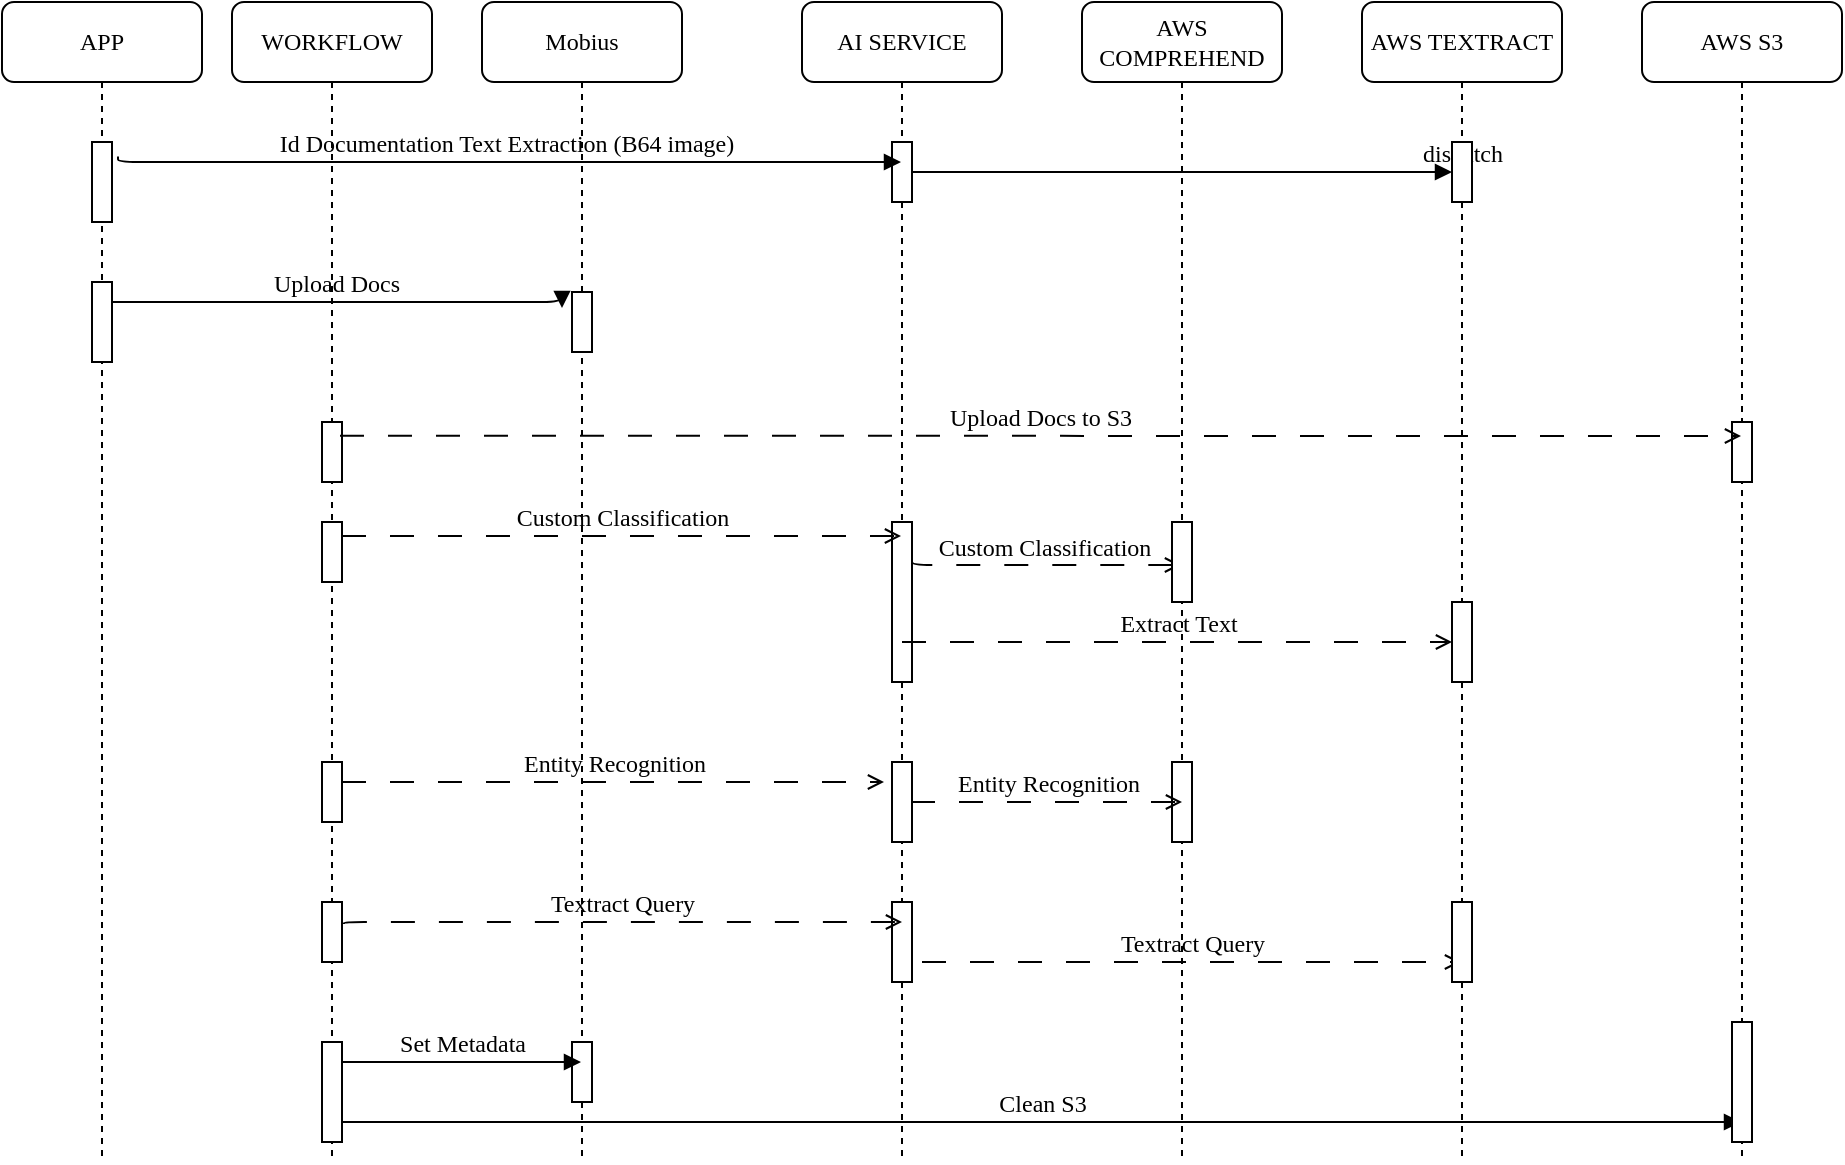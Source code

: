 <mxfile version="21.2.2" type="github">
  <diagram name="Page-1" id="13e1069c-82ec-6db2-03f1-153e76fe0fe0">
    <mxGraphModel dx="1434" dy="796" grid="1" gridSize="10" guides="1" tooltips="1" connect="1" arrows="1" fold="1" page="1" pageScale="1" pageWidth="1100" pageHeight="850" background="none" math="0" shadow="0">
      <root>
        <mxCell id="0" />
        <mxCell id="1" parent="0" />
        <mxCell id="hiMyAWWocIFdPOHUpWxJ-21" value="WORKFLOW" style="shape=umlLifeline;perimeter=lifelinePerimeter;whiteSpace=wrap;html=1;container=1;collapsible=0;recursiveResize=0;outlineConnect=0;rounded=1;shadow=0;comic=0;labelBackgroundColor=none;strokeWidth=1;fontFamily=Verdana;fontSize=12;align=center;" vertex="1" parent="1">
          <mxGeometry x="165" y="80" width="100" height="580" as="geometry" />
        </mxCell>
        <mxCell id="hiMyAWWocIFdPOHUpWxJ-14" value="" style="html=1;points=[];perimeter=orthogonalPerimeter;rounded=0;shadow=0;comic=0;labelBackgroundColor=none;strokeWidth=1;fontFamily=Verdana;fontSize=12;align=center;" vertex="1" parent="hiMyAWWocIFdPOHUpWxJ-21">
          <mxGeometry x="45" y="260" width="10" height="30" as="geometry" />
        </mxCell>
        <mxCell id="hiMyAWWocIFdPOHUpWxJ-10" value="" style="html=1;points=[];perimeter=orthogonalPerimeter;rounded=0;shadow=0;comic=0;labelBackgroundColor=none;strokeWidth=1;fontFamily=Verdana;fontSize=12;align=center;" vertex="1" parent="hiMyAWWocIFdPOHUpWxJ-21">
          <mxGeometry x="45" y="210" width="10" height="30" as="geometry" />
        </mxCell>
        <mxCell id="hiMyAWWocIFdPOHUpWxJ-24" value="" style="html=1;points=[];perimeter=orthogonalPerimeter;rounded=0;shadow=0;comic=0;labelBackgroundColor=none;strokeWidth=1;fontFamily=Verdana;fontSize=12;align=center;" vertex="1" parent="hiMyAWWocIFdPOHUpWxJ-21">
          <mxGeometry x="45" y="380" width="10" height="30" as="geometry" />
        </mxCell>
        <mxCell id="hiMyAWWocIFdPOHUpWxJ-28" value="" style="html=1;points=[];perimeter=orthogonalPerimeter;rounded=0;shadow=0;comic=0;labelBackgroundColor=none;strokeWidth=1;fontFamily=Verdana;fontSize=12;align=center;" vertex="1" parent="hiMyAWWocIFdPOHUpWxJ-21">
          <mxGeometry x="45" y="450" width="10" height="30" as="geometry" />
        </mxCell>
        <mxCell id="hiMyAWWocIFdPOHUpWxJ-33" value="" style="html=1;points=[];perimeter=orthogonalPerimeter;rounded=0;shadow=0;comic=0;labelBackgroundColor=none;strokeWidth=1;fontFamily=Verdana;fontSize=12;align=center;" vertex="1" parent="hiMyAWWocIFdPOHUpWxJ-21">
          <mxGeometry x="45" y="520" width="10" height="50" as="geometry" />
        </mxCell>
        <mxCell id="hiMyAWWocIFdPOHUpWxJ-37" value="Clean S3" style="html=1;verticalAlign=bottom;endArrow=block;labelBackgroundColor=none;fontFamily=Verdana;fontSize=12;edgeStyle=elbowEdgeStyle;elbow=vertical;" edge="1" parent="hiMyAWWocIFdPOHUpWxJ-21" target="7baba1c4bc27f4b0-6">
          <mxGeometry relative="1" as="geometry">
            <mxPoint x="55" y="560" as="sourcePoint" />
            <mxPoint x="175" y="560" as="targetPoint" />
            <Array as="points" />
          </mxGeometry>
        </mxCell>
        <mxCell id="7baba1c4bc27f4b0-2" value="Mobius" style="shape=umlLifeline;perimeter=lifelinePerimeter;whiteSpace=wrap;html=1;container=1;collapsible=0;recursiveResize=0;outlineConnect=0;rounded=1;shadow=0;comic=0;labelBackgroundColor=none;strokeWidth=1;fontFamily=Verdana;fontSize=12;align=center;" parent="1" vertex="1">
          <mxGeometry x="290" y="80" width="100" height="580" as="geometry" />
        </mxCell>
        <mxCell id="hiMyAWWocIFdPOHUpWxJ-8" value="" style="html=1;points=[];perimeter=orthogonalPerimeter;rounded=0;shadow=0;comic=0;labelBackgroundColor=none;strokeWidth=1;fontFamily=Verdana;fontSize=12;align=center;" vertex="1" parent="7baba1c4bc27f4b0-2">
          <mxGeometry x="45" y="145" width="10" height="30" as="geometry" />
        </mxCell>
        <mxCell id="hiMyAWWocIFdPOHUpWxJ-9" value="Upload Docs" style="html=1;verticalAlign=bottom;endArrow=block;labelBackgroundColor=none;fontFamily=Verdana;fontSize=12;edgeStyle=elbowEdgeStyle;elbow=vertical;" edge="1" parent="7baba1c4bc27f4b0-2" source="7baba1c4bc27f4b0-8">
          <mxGeometry relative="1" as="geometry">
            <mxPoint x="-77" y="150" as="sourcePoint" />
            <mxPoint x="40" y="153" as="targetPoint" />
            <Array as="points">
              <mxPoint x="-180" y="150" />
            </Array>
          </mxGeometry>
        </mxCell>
        <mxCell id="hiMyAWWocIFdPOHUpWxJ-26" value="Entity Recognition" style="html=1;verticalAlign=bottom;endArrow=open;labelBackgroundColor=none;fontFamily=Verdana;fontSize=12;edgeStyle=elbowEdgeStyle;elbow=vertical;exitX=1;exitY=0.233;exitDx=0;exitDy=0;exitPerimeter=0;dashed=1;dashPattern=12 12;endFill=0;entryX=-0.4;entryY=0.25;entryDx=0;entryDy=0;entryPerimeter=0;" edge="1" parent="7baba1c4bc27f4b0-2" target="hiMyAWWocIFdPOHUpWxJ-25">
          <mxGeometry relative="1" as="geometry">
            <mxPoint x="-70" y="390" as="sourcePoint" />
            <mxPoint x="210" y="390" as="targetPoint" />
            <Array as="points">
              <mxPoint x="-20" y="390" />
            </Array>
          </mxGeometry>
        </mxCell>
        <mxCell id="hiMyAWWocIFdPOHUpWxJ-34" value="" style="html=1;points=[];perimeter=orthogonalPerimeter;rounded=0;shadow=0;comic=0;labelBackgroundColor=none;strokeWidth=1;fontFamily=Verdana;fontSize=12;align=center;" vertex="1" parent="7baba1c4bc27f4b0-2">
          <mxGeometry x="45" y="520" width="10" height="30" as="geometry" />
        </mxCell>
        <mxCell id="hiMyAWWocIFdPOHUpWxJ-35" value="Set Metadata" style="html=1;verticalAlign=bottom;endArrow=block;labelBackgroundColor=none;fontFamily=Verdana;fontSize=12;edgeStyle=elbowEdgeStyle;elbow=vertical;" edge="1" parent="7baba1c4bc27f4b0-2" target="7baba1c4bc27f4b0-2">
          <mxGeometry relative="1" as="geometry">
            <mxPoint x="-70" y="530" as="sourcePoint" />
            <mxPoint x="50" y="533" as="targetPoint" />
            <Array as="points" />
          </mxGeometry>
        </mxCell>
        <mxCell id="7baba1c4bc27f4b0-3" value="AI SERVICE" style="shape=umlLifeline;perimeter=lifelinePerimeter;whiteSpace=wrap;html=1;container=1;collapsible=0;recursiveResize=0;outlineConnect=0;rounded=1;shadow=0;comic=0;labelBackgroundColor=none;strokeWidth=1;fontFamily=Verdana;fontSize=12;align=center;" parent="1" vertex="1">
          <mxGeometry x="450" y="80" width="100" height="580" as="geometry" />
        </mxCell>
        <mxCell id="7baba1c4bc27f4b0-13" value="" style="html=1;points=[];perimeter=orthogonalPerimeter;rounded=0;shadow=0;comic=0;labelBackgroundColor=none;strokeWidth=1;fontFamily=Verdana;fontSize=12;align=center;" parent="7baba1c4bc27f4b0-3" vertex="1">
          <mxGeometry x="45" y="70" width="10" height="30" as="geometry" />
        </mxCell>
        <mxCell id="hiMyAWWocIFdPOHUpWxJ-15" value="" style="html=1;points=[];perimeter=orthogonalPerimeter;rounded=0;shadow=0;comic=0;labelBackgroundColor=none;strokeWidth=1;fontFamily=Verdana;fontSize=12;align=center;" vertex="1" parent="7baba1c4bc27f4b0-3">
          <mxGeometry x="45" y="260" width="10" height="80" as="geometry" />
        </mxCell>
        <mxCell id="hiMyAWWocIFdPOHUpWxJ-25" value="" style="html=1;points=[];perimeter=orthogonalPerimeter;rounded=0;shadow=0;comic=0;labelBackgroundColor=none;strokeWidth=1;fontFamily=Verdana;fontSize=12;align=center;" vertex="1" parent="7baba1c4bc27f4b0-3">
          <mxGeometry x="45" y="380" width="10" height="40" as="geometry" />
        </mxCell>
        <mxCell id="hiMyAWWocIFdPOHUpWxJ-29" value="" style="html=1;points=[];perimeter=orthogonalPerimeter;rounded=0;shadow=0;comic=0;labelBackgroundColor=none;strokeWidth=1;fontFamily=Verdana;fontSize=12;align=center;" vertex="1" parent="7baba1c4bc27f4b0-3">
          <mxGeometry x="45" y="450" width="10" height="40" as="geometry" />
        </mxCell>
        <mxCell id="hiMyAWWocIFdPOHUpWxJ-39" value="Textract Query" style="html=1;verticalAlign=bottom;endArrow=open;labelBackgroundColor=none;fontFamily=Verdana;fontSize=12;edgeStyle=elbowEdgeStyle;elbow=vertical;exitX=1;exitY=0.233;exitDx=0;exitDy=0;exitPerimeter=0;dashed=1;dashPattern=12 12;endFill=0;" edge="1" parent="7baba1c4bc27f4b0-3" target="7baba1c4bc27f4b0-5">
          <mxGeometry relative="1" as="geometry">
            <mxPoint x="60" y="480" as="sourcePoint" />
            <mxPoint x="195.5" y="480" as="targetPoint" />
            <Array as="points">
              <mxPoint x="110" y="480" />
            </Array>
          </mxGeometry>
        </mxCell>
        <mxCell id="7baba1c4bc27f4b0-4" value="AWS COMPREHEND" style="shape=umlLifeline;perimeter=lifelinePerimeter;whiteSpace=wrap;html=1;container=1;collapsible=0;recursiveResize=0;outlineConnect=0;rounded=1;shadow=0;comic=0;labelBackgroundColor=none;strokeWidth=1;fontFamily=Verdana;fontSize=12;align=center;" parent="1" vertex="1">
          <mxGeometry x="590" y="80" width="100" height="580" as="geometry" />
        </mxCell>
        <mxCell id="hiMyAWWocIFdPOHUpWxJ-17" value="Custom Classification" style="html=1;verticalAlign=bottom;endArrow=open;labelBackgroundColor=none;fontFamily=Verdana;fontSize=12;edgeStyle=elbowEdgeStyle;elbow=vertical;exitX=1.3;exitY=0.18;exitDx=0;exitDy=0;exitPerimeter=0;dashed=1;dashPattern=12 12;endFill=0;" edge="1" parent="7baba1c4bc27f4b0-4" target="7baba1c4bc27f4b0-4">
          <mxGeometry relative="1" as="geometry">
            <mxPoint x="-85" y="278.5" as="sourcePoint" />
            <mxPoint x="30" y="280" as="targetPoint" />
            <Array as="points">
              <mxPoint x="-98" y="281.5" />
            </Array>
          </mxGeometry>
        </mxCell>
        <mxCell id="hiMyAWWocIFdPOHUpWxJ-18" value="" style="html=1;points=[];perimeter=orthogonalPerimeter;rounded=0;shadow=0;comic=0;labelBackgroundColor=none;strokeWidth=1;fontFamily=Verdana;fontSize=12;align=center;" vertex="1" parent="7baba1c4bc27f4b0-4">
          <mxGeometry x="45" y="260" width="10" height="40" as="geometry" />
        </mxCell>
        <mxCell id="hiMyAWWocIFdPOHUpWxJ-31" value="" style="html=1;points=[];perimeter=orthogonalPerimeter;rounded=0;shadow=0;comic=0;labelBackgroundColor=none;strokeWidth=1;fontFamily=Verdana;fontSize=12;align=center;" vertex="1" parent="7baba1c4bc27f4b0-4">
          <mxGeometry x="45" y="380" width="10" height="40" as="geometry" />
        </mxCell>
        <mxCell id="7baba1c4bc27f4b0-5" value="AWS TEXTRACT" style="shape=umlLifeline;perimeter=lifelinePerimeter;whiteSpace=wrap;html=1;container=1;collapsible=0;recursiveResize=0;outlineConnect=0;rounded=1;shadow=0;comic=0;labelBackgroundColor=none;strokeWidth=1;fontFamily=Verdana;fontSize=12;align=center;" parent="1" vertex="1">
          <mxGeometry x="730" y="80" width="100" height="580" as="geometry" />
        </mxCell>
        <mxCell id="hiMyAWWocIFdPOHUpWxJ-19" value="" style="html=1;points=[];perimeter=orthogonalPerimeter;rounded=0;shadow=0;comic=0;labelBackgroundColor=none;strokeWidth=1;fontFamily=Verdana;fontSize=12;align=center;" vertex="1" parent="7baba1c4bc27f4b0-5">
          <mxGeometry x="45" y="300" width="10" height="40" as="geometry" />
        </mxCell>
        <mxCell id="hiMyAWWocIFdPOHUpWxJ-32" value="" style="html=1;points=[];perimeter=orthogonalPerimeter;rounded=0;shadow=0;comic=0;labelBackgroundColor=none;strokeWidth=1;fontFamily=Verdana;fontSize=12;align=center;" vertex="1" parent="7baba1c4bc27f4b0-5">
          <mxGeometry x="45" y="450" width="10" height="40" as="geometry" />
        </mxCell>
        <mxCell id="7baba1c4bc27f4b0-6" value="AWS S3" style="shape=umlLifeline;perimeter=lifelinePerimeter;whiteSpace=wrap;html=1;container=1;collapsible=0;recursiveResize=0;outlineConnect=0;rounded=1;shadow=0;comic=0;labelBackgroundColor=none;strokeWidth=1;fontFamily=Verdana;fontSize=12;align=center;" parent="1" vertex="1">
          <mxGeometry x="870" y="80" width="100" height="580" as="geometry" />
        </mxCell>
        <mxCell id="hiMyAWWocIFdPOHUpWxJ-11" value="" style="html=1;points=[];perimeter=orthogonalPerimeter;rounded=0;shadow=0;comic=0;labelBackgroundColor=none;strokeWidth=1;fontFamily=Verdana;fontSize=12;align=center;" vertex="1" parent="7baba1c4bc27f4b0-6">
          <mxGeometry x="45" y="210" width="10" height="30" as="geometry" />
        </mxCell>
        <mxCell id="hiMyAWWocIFdPOHUpWxJ-36" value="" style="html=1;points=[];perimeter=orthogonalPerimeter;rounded=0;shadow=0;comic=0;labelBackgroundColor=none;strokeWidth=1;fontFamily=Verdana;fontSize=12;align=center;" vertex="1" parent="7baba1c4bc27f4b0-6">
          <mxGeometry x="45" y="510" width="10" height="60" as="geometry" />
        </mxCell>
        <mxCell id="7baba1c4bc27f4b0-8" value="APP" style="shape=umlLifeline;perimeter=lifelinePerimeter;whiteSpace=wrap;html=1;container=1;collapsible=0;recursiveResize=0;outlineConnect=0;rounded=1;shadow=0;comic=0;labelBackgroundColor=none;strokeWidth=1;fontFamily=Verdana;fontSize=12;align=center;" parent="1" vertex="1">
          <mxGeometry x="50" y="80" width="100" height="580" as="geometry" />
        </mxCell>
        <mxCell id="7baba1c4bc27f4b0-9" value="" style="html=1;points=[];perimeter=orthogonalPerimeter;rounded=0;shadow=0;comic=0;labelBackgroundColor=none;strokeWidth=1;fontFamily=Verdana;fontSize=12;align=center;" parent="7baba1c4bc27f4b0-8" vertex="1">
          <mxGeometry x="45" y="70" width="10" height="40" as="geometry" />
        </mxCell>
        <mxCell id="hiMyAWWocIFdPOHUpWxJ-7" value="" style="html=1;points=[];perimeter=orthogonalPerimeter;rounded=0;shadow=0;comic=0;labelBackgroundColor=none;strokeWidth=1;fontFamily=Verdana;fontSize=12;align=center;" vertex="1" parent="7baba1c4bc27f4b0-8">
          <mxGeometry x="45" y="140" width="10" height="40" as="geometry" />
        </mxCell>
        <mxCell id="7baba1c4bc27f4b0-20" value="dispatch" style="html=1;verticalAlign=bottom;endArrow=block;labelBackgroundColor=none;fontFamily=Verdana;fontSize=12;edgeStyle=elbowEdgeStyle;elbow=vertical;" parent="1" source="7baba1c4bc27f4b0-19" target="7baba1c4bc27f4b0-5" edge="1">
          <mxGeometry relative="1" as="geometry">
            <mxPoint x="700" y="230" as="sourcePoint" />
            <mxPoint x="740" y="170" as="targetPoint" />
            <Array as="points">
              <mxPoint x="740" y="170" />
            </Array>
          </mxGeometry>
        </mxCell>
        <mxCell id="7baba1c4bc27f4b0-11" value="Id Documentation Text Extraction (B64 image)" style="html=1;verticalAlign=bottom;endArrow=block;labelBackgroundColor=none;fontFamily=Verdana;fontSize=12;edgeStyle=elbowEdgeStyle;elbow=vertical;exitX=1.3;exitY=0.18;exitDx=0;exitDy=0;exitPerimeter=0;" parent="1" source="7baba1c4bc27f4b0-9" target="7baba1c4bc27f4b0-3" edge="1">
          <mxGeometry relative="1" as="geometry">
            <mxPoint x="170" y="160" as="sourcePoint" />
            <mxPoint x="285" y="180" as="targetPoint" />
            <Array as="points">
              <mxPoint x="230" y="160" />
            </Array>
          </mxGeometry>
        </mxCell>
        <mxCell id="hiMyAWWocIFdPOHUpWxJ-5" value="" style="html=1;verticalAlign=bottom;endArrow=block;labelBackgroundColor=none;fontFamily=Verdana;fontSize=12;edgeStyle=elbowEdgeStyle;elbow=vertical;" edge="1" parent="1" source="7baba1c4bc27f4b0-13" target="7baba1c4bc27f4b0-19">
          <mxGeometry relative="1" as="geometry">
            <mxPoint x="505" y="175" as="sourcePoint" />
            <mxPoint x="780" y="175" as="targetPoint" />
            <Array as="points" />
          </mxGeometry>
        </mxCell>
        <mxCell id="7baba1c4bc27f4b0-19" value="" style="html=1;points=[];perimeter=orthogonalPerimeter;rounded=0;shadow=0;comic=0;labelBackgroundColor=none;strokeWidth=1;fontFamily=Verdana;fontSize=12;align=center;" parent="1" vertex="1">
          <mxGeometry x="775" y="150" width="10" height="30" as="geometry" />
        </mxCell>
        <mxCell id="hiMyAWWocIFdPOHUpWxJ-12" value="Upload Docs to S3" style="html=1;verticalAlign=bottom;endArrow=open;labelBackgroundColor=none;fontFamily=Verdana;fontSize=12;edgeStyle=elbowEdgeStyle;elbow=vertical;exitX=0.9;exitY=0.229;exitDx=0;exitDy=0;exitPerimeter=0;dashed=1;dashPattern=12 12;endFill=0;" edge="1" parent="1" source="hiMyAWWocIFdPOHUpWxJ-10" target="7baba1c4bc27f4b0-6">
          <mxGeometry relative="1" as="geometry">
            <mxPoint x="400" y="303.5" as="sourcePoint" />
            <mxPoint x="517" y="306.5" as="targetPoint" />
            <Array as="points" />
          </mxGeometry>
        </mxCell>
        <mxCell id="hiMyAWWocIFdPOHUpWxJ-20" value="Extract Text" style="html=1;verticalAlign=bottom;endArrow=open;labelBackgroundColor=none;fontFamily=Verdana;fontSize=12;edgeStyle=elbowEdgeStyle;elbow=vertical;dashed=1;dashPattern=12 12;endFill=0;" edge="1" parent="1" source="7baba1c4bc27f4b0-3" target="hiMyAWWocIFdPOHUpWxJ-19">
          <mxGeometry x="0.002" relative="1" as="geometry">
            <mxPoint x="520" y="400" as="sourcePoint" />
            <mxPoint x="655" y="403.5" as="targetPoint" />
            <Array as="points">
              <mxPoint x="730" y="400" />
              <mxPoint x="507" y="403" />
            </Array>
            <mxPoint as="offset" />
          </mxGeometry>
        </mxCell>
        <mxCell id="hiMyAWWocIFdPOHUpWxJ-16" value="Custom Classification" style="html=1;verticalAlign=bottom;endArrow=open;labelBackgroundColor=none;fontFamily=Verdana;fontSize=12;edgeStyle=elbowEdgeStyle;elbow=vertical;exitX=1;exitY=0.233;exitDx=0;exitDy=0;exitPerimeter=0;dashed=1;dashPattern=12 12;endFill=0;" edge="1" parent="1" source="hiMyAWWocIFdPOHUpWxJ-14" target="7baba1c4bc27f4b0-3">
          <mxGeometry relative="1" as="geometry">
            <mxPoint x="273" y="350" as="sourcePoint" />
            <mxPoint x="440" y="410" as="targetPoint" />
            <Array as="points">
              <mxPoint x="270" y="347" />
            </Array>
          </mxGeometry>
        </mxCell>
        <mxCell id="hiMyAWWocIFdPOHUpWxJ-30" value="Textract Query" style="html=1;verticalAlign=bottom;endArrow=open;labelBackgroundColor=none;fontFamily=Verdana;fontSize=12;edgeStyle=elbowEdgeStyle;elbow=vertical;exitX=1.1;exitY=0.367;exitDx=0;exitDy=0;exitPerimeter=0;dashed=1;dashPattern=12 12;endFill=0;" edge="1" parent="1" source="hiMyAWWocIFdPOHUpWxJ-28">
          <mxGeometry relative="1" as="geometry">
            <mxPoint x="230" y="540" as="sourcePoint" />
            <mxPoint x="500" y="540" as="targetPoint" />
            <Array as="points">
              <mxPoint x="280" y="540" />
            </Array>
          </mxGeometry>
        </mxCell>
        <mxCell id="hiMyAWWocIFdPOHUpWxJ-38" value="Entity Recognition" style="html=1;verticalAlign=bottom;endArrow=open;labelBackgroundColor=none;fontFamily=Verdana;fontSize=12;edgeStyle=elbowEdgeStyle;elbow=vertical;exitX=1;exitY=0.233;exitDx=0;exitDy=0;exitPerimeter=0;dashed=1;dashPattern=12 12;endFill=0;" edge="1" parent="1">
          <mxGeometry relative="1" as="geometry">
            <mxPoint x="504.5" y="480" as="sourcePoint" />
            <mxPoint x="640" y="480" as="targetPoint" />
            <Array as="points">
              <mxPoint x="554.5" y="480" />
            </Array>
          </mxGeometry>
        </mxCell>
      </root>
    </mxGraphModel>
  </diagram>
</mxfile>
